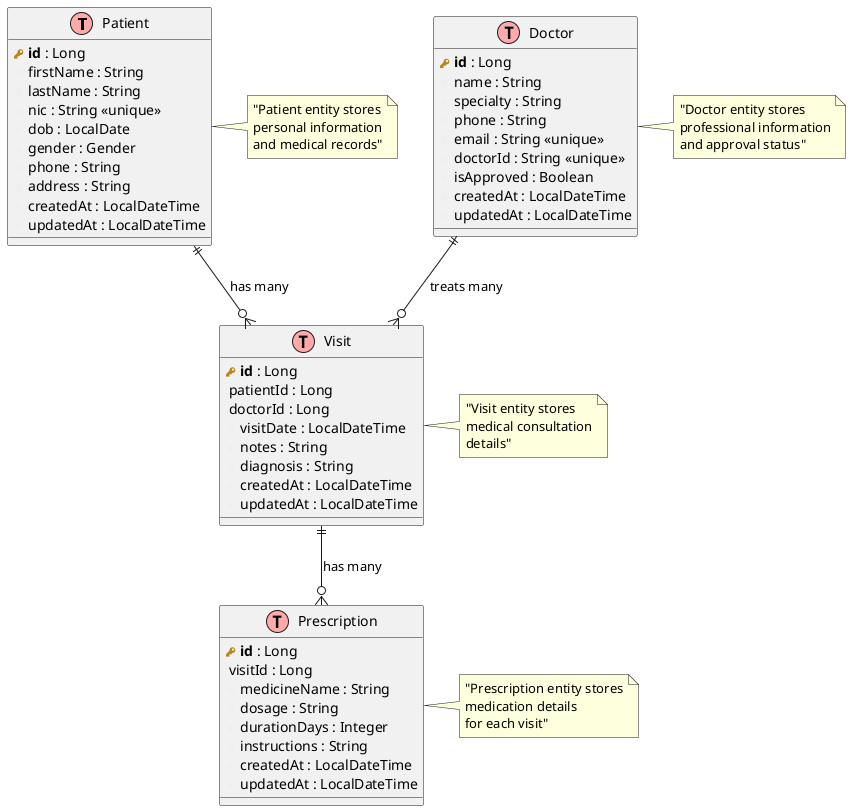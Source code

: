 ﻿@startuml Medical Portal ERD

!define TABLE(name,desc) class name as "desc" << (T,#FFAAAA) >>
!define PRIMARY_KEY(x) <b><color:#b8861b><&key></color> x</b>
!define FOREIGN_KEY(x) <color:#aaaaaa></color> x
!define COLUMN(x) <color:#efefef><&media-record></color> x
!define UNIQUE(x) <color:#LightBlue></color> x

' Entities
TABLE(Patient, "Patient") {
  PRIMARY_KEY(id) : Long
  COLUMN(firstName) : String
  COLUMN(lastName) : String
  COLUMN(nic) : String <<unique>>
  COLUMN(dob) : LocalDate
  COLUMN(gender) : Gender
  COLUMN(phone) : String
  COLUMN(address) : String
  COLUMN(createdAt) : LocalDateTime
  COLUMN(updatedAt) : LocalDateTime
}

TABLE(Doctor, "Doctor") {
  PRIMARY_KEY(id) : Long
  COLUMN(name) : String
  COLUMN(specialty) : String
  COLUMN(phone) : String
  COLUMN(email) : String <<unique>>
  COLUMN(doctorId) : String <<unique>>
  COLUMN(isApproved) : Boolean
  COLUMN(createdAt) : LocalDateTime
  COLUMN(updatedAt) : LocalDateTime
}

TABLE(Visit, "Visit") {
  PRIMARY_KEY(id) : Long
  FOREIGN_KEY(patientId) : Long
  FOREIGN_KEY(doctorId) : Long
  COLUMN(visitDate) : LocalDateTime
  COLUMN(notes) : String
  COLUMN(diagnosis) : String
  COLUMN(createdAt) : LocalDateTime
  COLUMN(updatedAt) : LocalDateTime
}

TABLE(Prescription, "Prescription") {
  PRIMARY_KEY(id) : Long
  FOREIGN_KEY(visitId) : Long
  COLUMN(medicineName) : String
  COLUMN(dosage) : String
  COLUMN(durationDays) : Integer
  COLUMN(instructions) : String
  COLUMN(createdAt) : LocalDateTime
  COLUMN(updatedAt) : LocalDateTime
}

' Relationships
Patient ||--o{ Visit : "has many"
Doctor ||--o{ Visit : "treats many"
Visit ||--o{ Prescription : "has many"

' Notes
note right of Patient : "Patient entity stores\npersonal information\nand medical records"
note right of Doctor : "Doctor entity stores\nprofessional information\nand approval status"
note right of Visit : "Visit entity stores\nmedical consultation\ndetails"
note right of Prescription : "Prescription entity stores\nmedication details\nfor each visit"

@enduml
